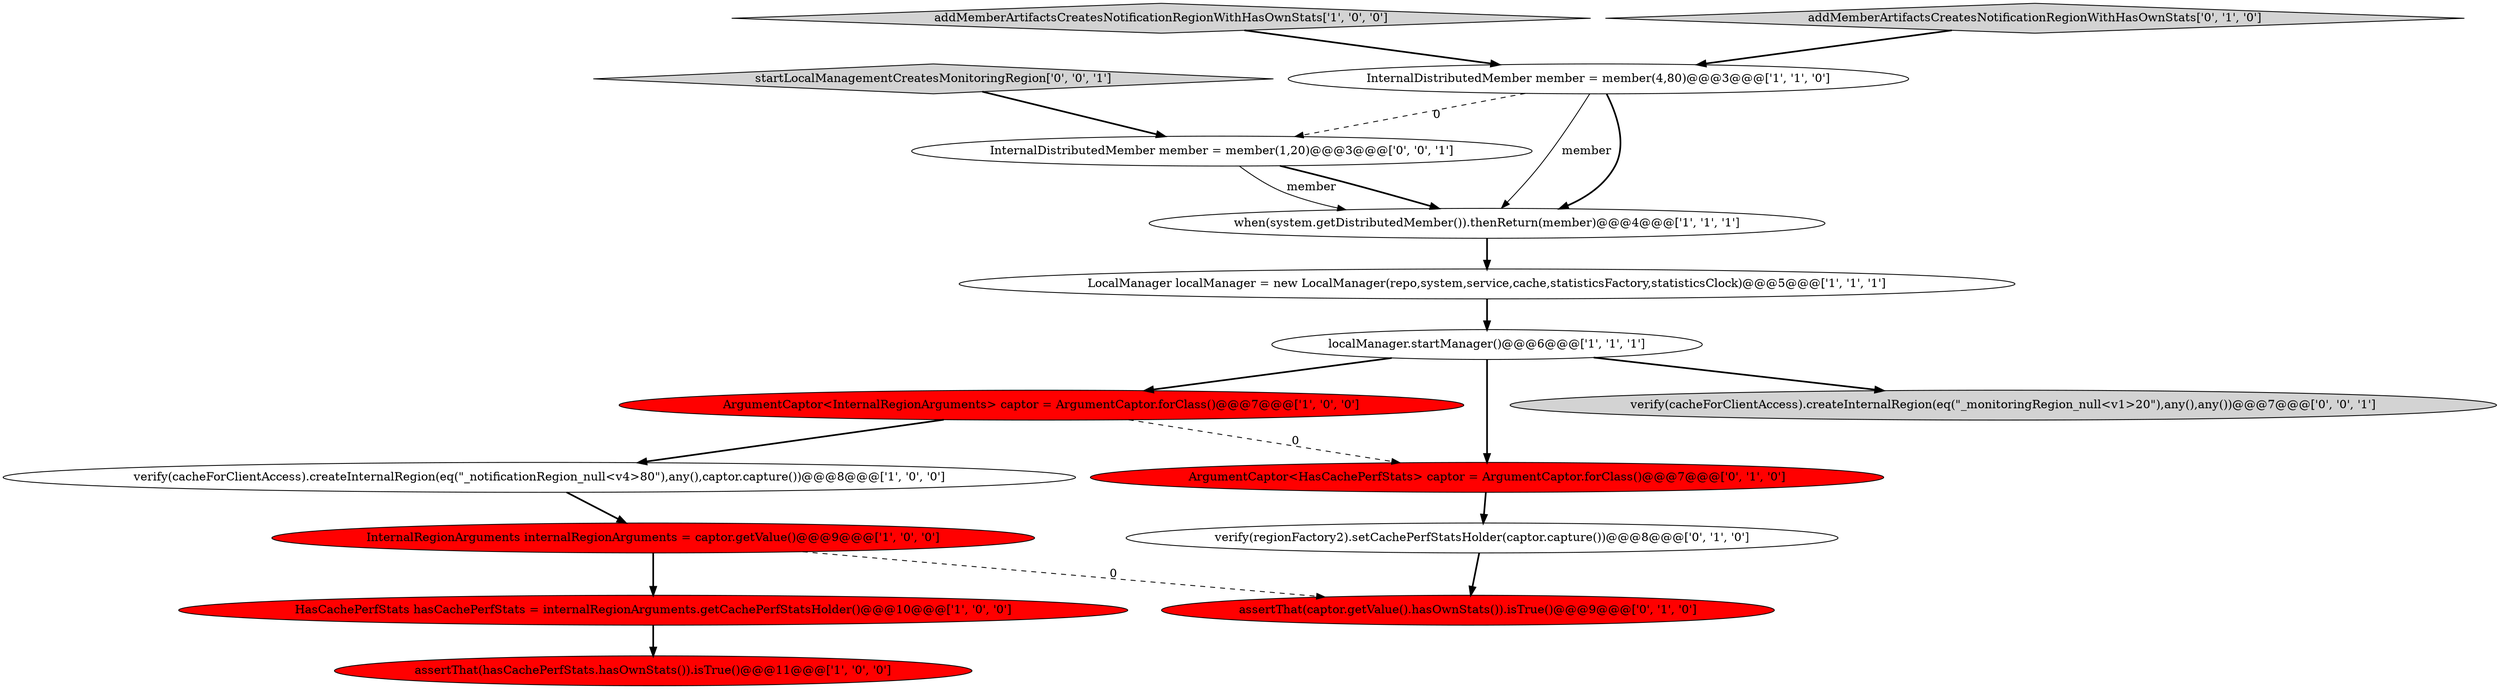 digraph {
8 [style = filled, label = "addMemberArtifactsCreatesNotificationRegionWithHasOwnStats['1', '0', '0']", fillcolor = lightgray, shape = diamond image = "AAA0AAABBB1BBB"];
7 [style = filled, label = "assertThat(hasCachePerfStats.hasOwnStats()).isTrue()@@@11@@@['1', '0', '0']", fillcolor = red, shape = ellipse image = "AAA1AAABBB1BBB"];
1 [style = filled, label = "InternalRegionArguments internalRegionArguments = captor.getValue()@@@9@@@['1', '0', '0']", fillcolor = red, shape = ellipse image = "AAA1AAABBB1BBB"];
3 [style = filled, label = "when(system.getDistributedMember()).thenReturn(member)@@@4@@@['1', '1', '1']", fillcolor = white, shape = ellipse image = "AAA0AAABBB1BBB"];
2 [style = filled, label = "localManager.startManager()@@@6@@@['1', '1', '1']", fillcolor = white, shape = ellipse image = "AAA0AAABBB1BBB"];
6 [style = filled, label = "verify(cacheForClientAccess).createInternalRegion(eq(\"_notificationRegion_null<v4>80\"),any(),captor.capture())@@@8@@@['1', '0', '0']", fillcolor = white, shape = ellipse image = "AAA0AAABBB1BBB"];
9 [style = filled, label = "LocalManager localManager = new LocalManager(repo,system,service,cache,statisticsFactory,statisticsClock)@@@5@@@['1', '1', '1']", fillcolor = white, shape = ellipse image = "AAA0AAABBB1BBB"];
10 [style = filled, label = "addMemberArtifactsCreatesNotificationRegionWithHasOwnStats['0', '1', '0']", fillcolor = lightgray, shape = diamond image = "AAA0AAABBB2BBB"];
16 [style = filled, label = "InternalDistributedMember member = member(1,20)@@@3@@@['0', '0', '1']", fillcolor = white, shape = ellipse image = "AAA0AAABBB3BBB"];
13 [style = filled, label = "assertThat(captor.getValue().hasOwnStats()).isTrue()@@@9@@@['0', '1', '0']", fillcolor = red, shape = ellipse image = "AAA1AAABBB2BBB"];
4 [style = filled, label = "HasCachePerfStats hasCachePerfStats = internalRegionArguments.getCachePerfStatsHolder()@@@10@@@['1', '0', '0']", fillcolor = red, shape = ellipse image = "AAA1AAABBB1BBB"];
14 [style = filled, label = "startLocalManagementCreatesMonitoringRegion['0', '0', '1']", fillcolor = lightgray, shape = diamond image = "AAA0AAABBB3BBB"];
0 [style = filled, label = "ArgumentCaptor<InternalRegionArguments> captor = ArgumentCaptor.forClass()@@@7@@@['1', '0', '0']", fillcolor = red, shape = ellipse image = "AAA1AAABBB1BBB"];
15 [style = filled, label = "verify(cacheForClientAccess).createInternalRegion(eq(\"_monitoringRegion_null<v1>20\"),any(),any())@@@7@@@['0', '0', '1']", fillcolor = lightgray, shape = ellipse image = "AAA0AAABBB3BBB"];
11 [style = filled, label = "verify(regionFactory2).setCachePerfStatsHolder(captor.capture())@@@8@@@['0', '1', '0']", fillcolor = white, shape = ellipse image = "AAA0AAABBB2BBB"];
12 [style = filled, label = "ArgumentCaptor<HasCachePerfStats> captor = ArgumentCaptor.forClass()@@@7@@@['0', '1', '0']", fillcolor = red, shape = ellipse image = "AAA1AAABBB2BBB"];
5 [style = filled, label = "InternalDistributedMember member = member(4,80)@@@3@@@['1', '1', '0']", fillcolor = white, shape = ellipse image = "AAA0AAABBB1BBB"];
5->3 [style = bold, label=""];
16->3 [style = bold, label=""];
14->16 [style = bold, label=""];
1->4 [style = bold, label=""];
16->3 [style = solid, label="member"];
5->3 [style = solid, label="member"];
9->2 [style = bold, label=""];
0->6 [style = bold, label=""];
12->11 [style = bold, label=""];
0->12 [style = dashed, label="0"];
4->7 [style = bold, label=""];
2->12 [style = bold, label=""];
1->13 [style = dashed, label="0"];
5->16 [style = dashed, label="0"];
3->9 [style = bold, label=""];
6->1 [style = bold, label=""];
2->0 [style = bold, label=""];
10->5 [style = bold, label=""];
8->5 [style = bold, label=""];
11->13 [style = bold, label=""];
2->15 [style = bold, label=""];
}
